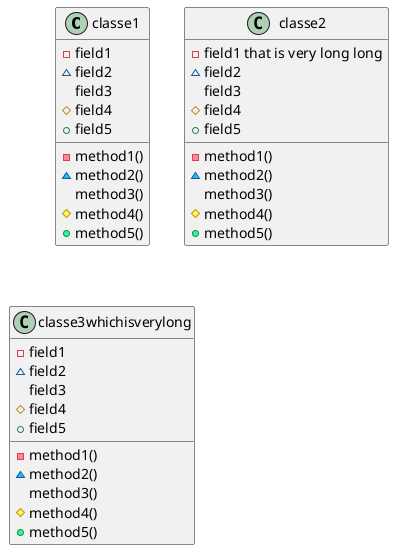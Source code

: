 {
  "sha1": "bdtqmaytzvvcrewpn5gr1xhxhl74o71",
  "insertion": {
    "when": "2024-05-30T20:48:22.074Z",
    "user": "plantuml@gmail.com"
  }
}
@startuml
skinparam iconPrivateColor #D8424F
skinparam iconPrivateBackgroundColor #FF86A0
skinparam iconProtectedColor #B38D22
skinparam iconProtectedBackgroundColor #FFFF44
skinparam iconPackageColor #105C9C
skinparam iconPackageBackgroundColor #1FBBFF
skinparam iconPublicColor #10864D
skinparam iconPublicBackgroundColor #1FFF9D

class classe1
classe1 : -field1
classe1 : ~field2
classe1 : field3
classe1 : #field4
classe1 : +field5

classe1 : -method1()
classe1 : ~method2()
classe1 : method3()
classe1 : #method4()
classe1 : +method5()

class classe2
classe2 : -field1 that is very long long
classe2 : ~field2
classe2 : field3
classe2 : #field4
classe2 : +field5

classe2 : -method1()
classe2 : ~method2()
classe2 : method3()
classe2 : #method4()
classe2 : +method5()

class classe3whichisverylong
classe3whichisverylong : -field1
classe3whichisverylong : ~field2
classe3whichisverylong : field3
classe3whichisverylong : #field4
classe3whichisverylong : +field5
classe3whichisverylong : -method1()
classe3whichisverylong : ~method2()
classe3whichisverylong : method3()
classe3whichisverylong : #method4()
classe3whichisverylong : +method5()
@enduml

